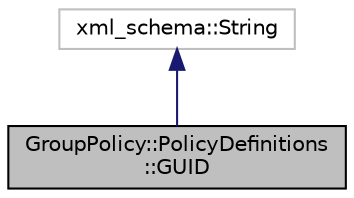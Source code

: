 digraph "GroupPolicy::PolicyDefinitions::GUID"
{
 // LATEX_PDF_SIZE
  edge [fontname="Helvetica",fontsize="10",labelfontname="Helvetica",labelfontsize="10"];
  node [fontname="Helvetica",fontsize="10",shape=record];
  Node1 [label="GroupPolicy::PolicyDefinitions\l::GUID",height=0.2,width=0.4,color="black", fillcolor="grey75", style="filled", fontcolor="black",tooltip="Class corresponding to the GUID schema type."];
  Node2 -> Node1 [dir="back",color="midnightblue",fontsize="10",style="solid",fontname="Helvetica"];
  Node2 [label="xml_schema::String",height=0.2,width=0.4,color="grey75", fillcolor="white", style="filled",tooltip=" "];
}
